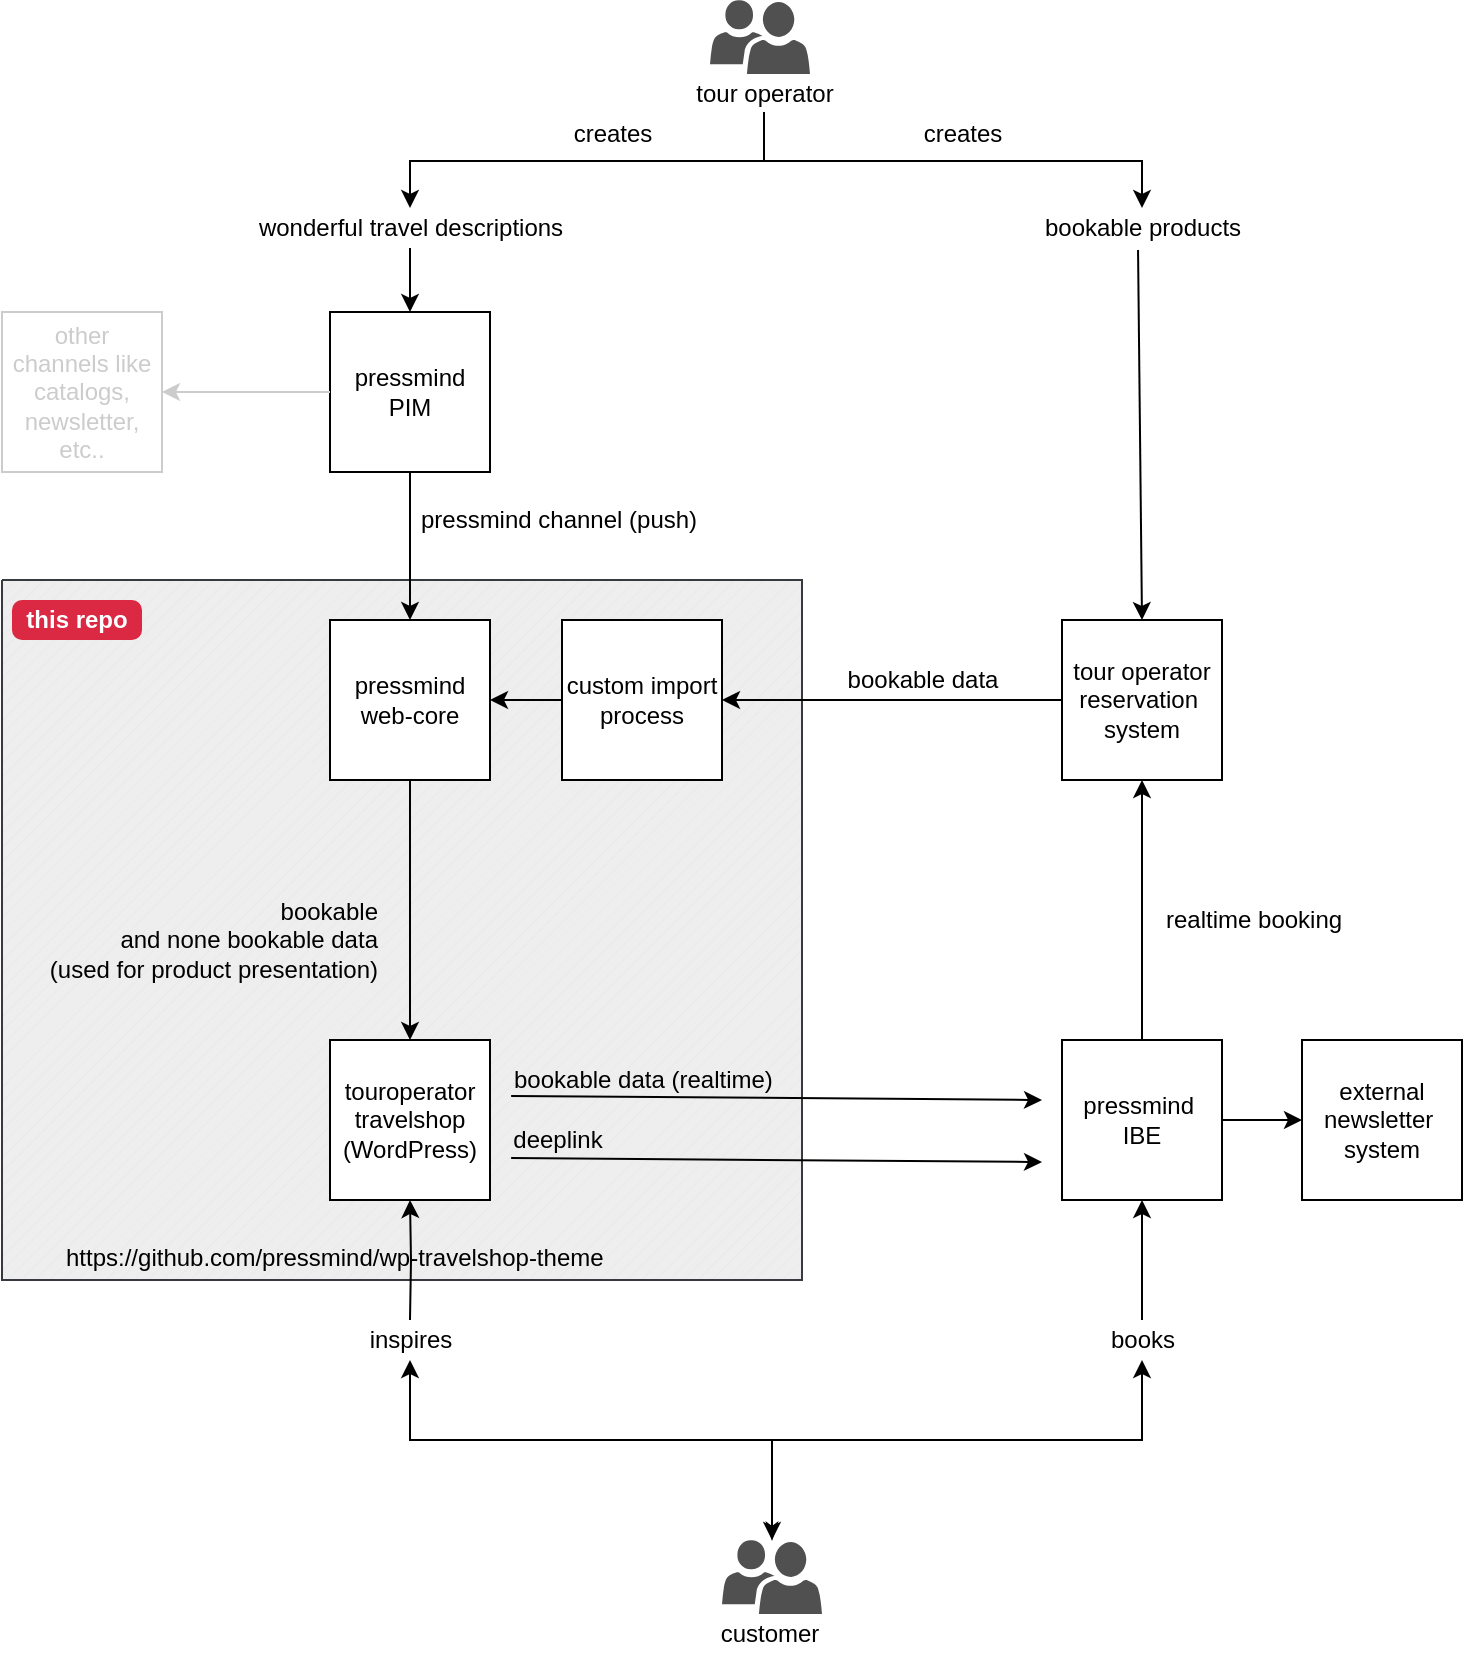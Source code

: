 <mxfile version="14.5.1" type="device"><diagram id="8alHltW25RJEVJUQ3hZO" name="Page-1"><mxGraphModel dx="1106" dy="997" grid="1" gridSize="10" guides="1" tooltips="1" connect="1" arrows="1" fold="1" page="1" pageScale="1" pageWidth="827" pageHeight="1169" math="0" shadow="0"><root><mxCell id="0"/><mxCell id="1" parent="0"/><mxCell id="x-bsae5Bd4LSXcBbeM6l-4" value="" style="verticalLabelPosition=bottom;verticalAlign=top;html=1;shape=mxgraph.basic.patternFillRect;fillStyle=diag;step=5;fillStrokeWidth=0.2;fillStrokeColor=#dddddd;fillColor=#eeeeee;strokeColor=#36393d;" parent="1" vertex="1"><mxGeometry x="60" y="460" width="400" height="350" as="geometry"/></mxCell><mxCell id="tJcewB6zyTgyc0e0xxYA-6" style="edgeStyle=orthogonalEdgeStyle;rounded=0;orthogonalLoop=1;jettySize=auto;html=1;" parent="1" source="tJcewB6zyTgyc0e0xxYA-1" target="tJcewB6zyTgyc0e0xxYA-2" edge="1"><mxGeometry relative="1" as="geometry"/></mxCell><mxCell id="tJcewB6zyTgyc0e0xxYA-1" value="pressmind&lt;br&gt;PIM" style="whiteSpace=wrap;html=1;aspect=fixed;" parent="1" vertex="1"><mxGeometry x="224" y="326" width="80" height="80" as="geometry"/></mxCell><mxCell id="tJcewB6zyTgyc0e0xxYA-2" value="pressmind&lt;br&gt;web-core" style="whiteSpace=wrap;html=1;aspect=fixed;" parent="1" vertex="1"><mxGeometry x="224" y="480" width="80" height="80" as="geometry"/></mxCell><mxCell id="tJcewB6zyTgyc0e0xxYA-5" style="edgeStyle=orthogonalEdgeStyle;rounded=0;orthogonalLoop=1;jettySize=auto;html=1;exitX=0;exitY=0.5;exitDx=0;exitDy=0;entryX=1;entryY=0.5;entryDx=0;entryDy=0;" parent="1" source="tJcewB6zyTgyc0e0xxYA-3" target="x-bsae5Bd4LSXcBbeM6l-1" edge="1"><mxGeometry relative="1" as="geometry"><Array as="points"><mxPoint x="510" y="520"/><mxPoint x="510" y="520"/></Array></mxGeometry></mxCell><mxCell id="tJcewB6zyTgyc0e0xxYA-3" value="tour operator&lt;br&gt;reservation&amp;nbsp;&lt;br&gt;system" style="whiteSpace=wrap;html=1;aspect=fixed;" parent="1" vertex="1"><mxGeometry x="590" y="480" width="80" height="80" as="geometry"/></mxCell><mxCell id="tJcewB6zyTgyc0e0xxYA-4" value="pressmind&amp;nbsp;&lt;br&gt;IBE" style="whiteSpace=wrap;html=1;aspect=fixed;" parent="1" vertex="1"><mxGeometry x="590" y="690" width="80" height="80" as="geometry"/></mxCell><mxCell id="tJcewB6zyTgyc0e0xxYA-8" value="" style="pointerEvents=1;shadow=0;dashed=0;html=1;strokeColor=none;labelPosition=center;verticalLabelPosition=bottom;verticalAlign=top;align=center;fillColor=#505050;shape=mxgraph.mscae.intune.user_group" parent="1" vertex="1"><mxGeometry x="420" y="940" width="50" height="37" as="geometry"/></mxCell><mxCell id="tJcewB6zyTgyc0e0xxYA-10" value="" style="pointerEvents=1;shadow=0;dashed=0;html=1;strokeColor=none;labelPosition=center;verticalLabelPosition=bottom;verticalAlign=top;align=center;fillColor=#505050;shape=mxgraph.mscae.intune.user_group" parent="1" vertex="1"><mxGeometry x="414" y="170" width="50" height="37" as="geometry"/></mxCell><mxCell id="tJcewB6zyTgyc0e0xxYA-11" value="touroperator travelshop&lt;br&gt;(WordPress)" style="whiteSpace=wrap;html=1;aspect=fixed;" parent="1" vertex="1"><mxGeometry x="224" y="690" width="80" height="80" as="geometry"/></mxCell><mxCell id="tJcewB6zyTgyc0e0xxYA-13" style="edgeStyle=orthogonalEdgeStyle;rounded=0;orthogonalLoop=1;jettySize=auto;html=1;entryX=0.5;entryY=0;entryDx=0;entryDy=0;exitX=0.5;exitY=1;exitDx=0;exitDy=0;" parent="1" source="tJcewB6zyTgyc0e0xxYA-2" target="tJcewB6zyTgyc0e0xxYA-11" edge="1"><mxGeometry relative="1" as="geometry"><mxPoint x="260" y="580" as="sourcePoint"/><mxPoint x="274" y="500" as="targetPoint"/></mxGeometry></mxCell><mxCell id="tJcewB6zyTgyc0e0xxYA-14" value="deeplink" style="text;html=1;strokeColor=none;fillColor=none;align=center;verticalAlign=middle;whiteSpace=wrap;rounded=0;" parent="1" vertex="1"><mxGeometry x="318" y="730" width="40" height="20" as="geometry"/></mxCell><mxCell id="tJcewB6zyTgyc0e0xxYA-15" value="bookable &lt;br&gt;and none bookable data&lt;br&gt;(used for product presentation)" style="text;html=1;strokeColor=none;fillColor=none;align=right;verticalAlign=middle;whiteSpace=wrap;rounded=0;" parent="1" vertex="1"><mxGeometry x="60" y="630" width="190" height="20" as="geometry"/></mxCell><mxCell id="tJcewB6zyTgyc0e0xxYA-16" value="bookable data (realtime)" style="text;html=1;strokeColor=none;fillColor=none;align=left;verticalAlign=middle;whiteSpace=wrap;rounded=0;" parent="1" vertex="1"><mxGeometry x="314" y="700" width="190" height="20" as="geometry"/></mxCell><mxCell id="tJcewB6zyTgyc0e0xxYA-18" style="edgeStyle=orthogonalEdgeStyle;rounded=0;orthogonalLoop=1;jettySize=auto;html=1;exitX=0.5;exitY=0;exitDx=0;exitDy=0;entryX=0.5;entryY=1;entryDx=0;entryDy=0;startArrow=none;startFill=0;" parent="1" source="tJcewB6zyTgyc0e0xxYA-4" target="tJcewB6zyTgyc0e0xxYA-3" edge="1"><mxGeometry relative="1" as="geometry"><mxPoint x="564" y="680" as="sourcePoint"/><mxPoint x="670" y="680" as="targetPoint"/></mxGeometry></mxCell><mxCell id="tJcewB6zyTgyc0e0xxYA-19" value="realtime booking" style="text;html=1;strokeColor=none;fillColor=none;align=left;verticalAlign=middle;whiteSpace=wrap;rounded=0;" parent="1" vertex="1"><mxGeometry x="640" y="620" width="110" height="20" as="geometry"/></mxCell><mxCell id="tJcewB6zyTgyc0e0xxYA-20" value="customer" style="text;html=1;strokeColor=none;fillColor=none;align=center;verticalAlign=middle;whiteSpace=wrap;rounded=0;" parent="1" vertex="1"><mxGeometry x="424" y="977" width="40" height="20" as="geometry"/></mxCell><mxCell id="tJcewB6zyTgyc0e0xxYA-22" value="bookable data" style="text;html=1;align=center;verticalAlign=middle;resizable=0;points=[];autosize=1;" parent="1" vertex="1"><mxGeometry x="475" y="500" width="90" height="20" as="geometry"/></mxCell><mxCell id="tJcewB6zyTgyc0e0xxYA-25" value="wonderful travel descriptions" style="text;html=1;align=center;verticalAlign=middle;resizable=0;points=[];autosize=1;" parent="1" vertex="1"><mxGeometry x="179" y="274" width="170" height="20" as="geometry"/></mxCell><mxCell id="tJcewB6zyTgyc0e0xxYA-26" value="bookable products" style="text;html=1;align=center;verticalAlign=middle;resizable=0;points=[];autosize=1;" parent="1" vertex="1"><mxGeometry x="575" y="274" width="110" height="20" as="geometry"/></mxCell><mxCell id="tJcewB6zyTgyc0e0xxYA-27" value="&lt;span&gt;tour operator&lt;/span&gt;" style="text;html=1;align=center;verticalAlign=middle;resizable=0;points=[];autosize=1;" parent="1" vertex="1"><mxGeometry x="401" y="207" width="80" height="20" as="geometry"/></mxCell><mxCell id="tJcewB6zyTgyc0e0xxYA-28" style="edgeStyle=orthogonalEdgeStyle;rounded=0;orthogonalLoop=1;jettySize=auto;html=1;exitX=0.5;exitY=0.95;exitDx=0;exitDy=0;exitPerimeter=0;" parent="1" source="tJcewB6zyTgyc0e0xxYA-27" target="tJcewB6zyTgyc0e0xxYA-25" edge="1"><mxGeometry relative="1" as="geometry"><mxPoint x="600" y="364" as="sourcePoint"/><mxPoint x="314" y="364" as="targetPoint"/></mxGeometry></mxCell><mxCell id="tJcewB6zyTgyc0e0xxYA-30" style="edgeStyle=orthogonalEdgeStyle;rounded=0;orthogonalLoop=1;jettySize=auto;html=1;exitX=0.5;exitY=1.05;exitDx=0;exitDy=0;exitPerimeter=0;" parent="1" source="tJcewB6zyTgyc0e0xxYA-27" target="tJcewB6zyTgyc0e0xxYA-26" edge="1"><mxGeometry relative="1" as="geometry"><mxPoint x="451" y="236" as="sourcePoint"/><mxPoint x="284" y="284" as="targetPoint"/></mxGeometry></mxCell><mxCell id="tJcewB6zyTgyc0e0xxYA-32" value="pressmind channel (push)" style="text;html=1;align=center;verticalAlign=middle;resizable=0;points=[];autosize=1;" parent="1" vertex="1"><mxGeometry x="263" y="420" width="150" height="20" as="geometry"/></mxCell><mxCell id="tJcewB6zyTgyc0e0xxYA-34" value="creates" style="text;html=1;align=center;verticalAlign=middle;resizable=0;points=[];autosize=1;" parent="1" vertex="1"><mxGeometry x="340" y="227" width="50" height="20" as="geometry"/></mxCell><mxCell id="tJcewB6zyTgyc0e0xxYA-35" value="creates" style="text;html=1;align=center;verticalAlign=middle;resizable=0;points=[];autosize=1;" parent="1" vertex="1"><mxGeometry x="515" y="227" width="50" height="20" as="geometry"/></mxCell><mxCell id="tJcewB6zyTgyc0e0xxYA-36" style="edgeStyle=orthogonalEdgeStyle;rounded=0;orthogonalLoop=1;jettySize=auto;html=1;exitX=0.5;exitY=0;exitDx=0;exitDy=0;exitPerimeter=0;startArrow=classic;startFill=1;" parent="1" source="tJcewB6zyTgyc0e0xxYA-8" edge="1"><mxGeometry relative="1" as="geometry"><mxPoint x="451" y="341" as="sourcePoint"/><mxPoint x="264" y="850" as="targetPoint"/><Array as="points"><mxPoint x="445" y="890"/><mxPoint x="264" y="890"/></Array></mxGeometry></mxCell><mxCell id="tJcewB6zyTgyc0e0xxYA-37" style="edgeStyle=orthogonalEdgeStyle;rounded=0;orthogonalLoop=1;jettySize=auto;html=1;exitX=0.5;exitY=0;exitDx=0;exitDy=0;exitPerimeter=0;startArrow=classicThin;startFill=1;" parent="1" source="tJcewB6zyTgyc0e0xxYA-8" edge="1"><mxGeometry relative="1" as="geometry"><mxPoint x="354" y="889" as="sourcePoint"/><mxPoint x="630" y="850" as="targetPoint"/><Array as="points"><mxPoint x="445" y="890"/><mxPoint x="630" y="890"/></Array></mxGeometry></mxCell><mxCell id="tJcewB6zyTgyc0e0xxYA-38" value="inspires" style="text;html=1;align=center;verticalAlign=middle;resizable=0;points=[];autosize=1;" parent="1" vertex="1"><mxGeometry x="234" y="830" width="60" height="20" as="geometry"/></mxCell><mxCell id="tJcewB6zyTgyc0e0xxYA-39" value="books" style="text;html=1;align=center;verticalAlign=middle;resizable=0;points=[];autosize=1;" parent="1" vertex="1"><mxGeometry x="605" y="830" width="50" height="20" as="geometry"/></mxCell><mxCell id="tJcewB6zyTgyc0e0xxYA-40" style="edgeStyle=orthogonalEdgeStyle;rounded=0;orthogonalLoop=1;jettySize=auto;html=1;entryX=0.5;entryY=1;entryDx=0;entryDy=0;" parent="1" target="tJcewB6zyTgyc0e0xxYA-11" edge="1"><mxGeometry relative="1" as="geometry"><mxPoint x="264" y="830" as="sourcePoint"/><mxPoint x="274" y="810" as="targetPoint"/></mxGeometry></mxCell><mxCell id="tJcewB6zyTgyc0e0xxYA-41" style="edgeStyle=orthogonalEdgeStyle;rounded=0;orthogonalLoop=1;jettySize=auto;html=1;entryX=0.5;entryY=1;entryDx=0;entryDy=0;exitX=0.5;exitY=0;exitDx=0;exitDy=0;exitPerimeter=0;" parent="1" source="tJcewB6zyTgyc0e0xxYA-39" target="tJcewB6zyTgyc0e0xxYA-4" edge="1"><mxGeometry relative="1" as="geometry"><mxPoint x="629.76" y="810" as="sourcePoint"/><mxPoint x="629.76" y="790" as="targetPoint"/><Array as="points"/></mxGeometry></mxCell><mxCell id="tJcewB6zyTgyc0e0xxYA-48" value="" style="endArrow=classic;html=1;entryX=0.5;entryY=0;entryDx=0;entryDy=0;" parent="1" source="tJcewB6zyTgyc0e0xxYA-25" target="tJcewB6zyTgyc0e0xxYA-1" edge="1"><mxGeometry width="50" height="50" relative="1" as="geometry"><mxPoint x="263.83" y="296" as="sourcePoint"/><mxPoint x="263.83" y="316" as="targetPoint"/></mxGeometry></mxCell><mxCell id="tJcewB6zyTgyc0e0xxYA-49" value="" style="endArrow=classic;html=1;entryX=0.5;entryY=0;entryDx=0;entryDy=0;exitX=0.482;exitY=1.05;exitDx=0;exitDy=0;exitPerimeter=0;" parent="1" source="tJcewB6zyTgyc0e0xxYA-26" target="tJcewB6zyTgyc0e0xxYA-3" edge="1"><mxGeometry width="50" height="50" relative="1" as="geometry"><mxPoint x="629.83" y="328" as="sourcePoint"/><mxPoint x="629.83" y="360" as="targetPoint"/></mxGeometry></mxCell><mxCell id="tJcewB6zyTgyc0e0xxYA-50" value="external&lt;br&gt;newsletter&amp;nbsp;&lt;br&gt;system" style="whiteSpace=wrap;html=1;aspect=fixed;" parent="1" vertex="1"><mxGeometry x="710" y="690" width="80" height="80" as="geometry"/></mxCell><mxCell id="x-bsae5Bd4LSXcBbeM6l-3" value="" style="edgeStyle=orthogonalEdgeStyle;rounded=0;orthogonalLoop=1;jettySize=auto;html=1;" parent="1" source="x-bsae5Bd4LSXcBbeM6l-1" target="tJcewB6zyTgyc0e0xxYA-2" edge="1"><mxGeometry relative="1" as="geometry"/></mxCell><mxCell id="x-bsae5Bd4LSXcBbeM6l-1" value="custom import&lt;br&gt;process" style="whiteSpace=wrap;html=1;aspect=fixed;" parent="1" vertex="1"><mxGeometry x="340" y="480" width="80" height="80" as="geometry"/></mxCell><mxCell id="x-bsae5Bd4LSXcBbeM6l-17" value="other channels like&lt;br&gt;catalogs, newsletter, etc.." style="whiteSpace=wrap;html=1;aspect=fixed;strokeColor=#CCCCCC;fontColor=#CCCCCC;" parent="1" vertex="1"><mxGeometry x="60" y="326" width="80" height="80" as="geometry"/></mxCell><mxCell id="x-bsae5Bd4LSXcBbeM6l-18" value="" style="endArrow=classic;html=1;entryX=1;entryY=0.5;entryDx=0;entryDy=0;exitX=0;exitY=0.5;exitDx=0;exitDy=0;strokeColor=#CCCCCC;" parent="1" source="tJcewB6zyTgyc0e0xxYA-1" target="x-bsae5Bd4LSXcBbeM6l-17" edge="1"><mxGeometry width="50" height="50" relative="1" as="geometry"><mxPoint x="274" y="304" as="sourcePoint"/><mxPoint x="274" y="336" as="targetPoint"/></mxGeometry></mxCell><mxCell id="x-bsae5Bd4LSXcBbeM6l-19" value="this repo" style="html=1;shadow=0;dashed=0;shape=mxgraph.bootstrap.rrect;rSize=5;strokeColor=none;strokeWidth=1;fillColor=#DB2843;fontColor=#FFFFFF;whiteSpace=wrap;align=center;verticalAlign=middle;spacingLeft=0;fontStyle=1;fontSize=12;spacing=5;" parent="1" vertex="1"><mxGeometry x="65" y="470" width="65" height="20" as="geometry"/></mxCell><mxCell id="x-bsae5Bd4LSXcBbeM6l-25" value="" style="endArrow=classic;html=1;fontSize=12;fontColor=#CCCCCC;exitX=0.648;exitY=0.709;exitDx=0;exitDy=0;exitPerimeter=0;" parent="1" edge="1"><mxGeometry width="50" height="50" relative="1" as="geometry"><mxPoint x="314.56" y="717.97" as="sourcePoint"/><mxPoint x="580" y="720" as="targetPoint"/></mxGeometry></mxCell><mxCell id="x-bsae5Bd4LSXcBbeM6l-26" value="" style="endArrow=classic;html=1;fontSize=12;fontColor=#CCCCCC;exitX=0.648;exitY=0.709;exitDx=0;exitDy=0;exitPerimeter=0;" parent="1" edge="1"><mxGeometry width="50" height="50" relative="1" as="geometry"><mxPoint x="314.56" y="748.99" as="sourcePoint"/><mxPoint x="580" y="751" as="targetPoint"/></mxGeometry></mxCell><mxCell id="x-bsae5Bd4LSXcBbeM6l-27" value="" style="endArrow=classic;html=1;fontSize=12;fontColor=#CCCCCC;exitX=1;exitY=0.5;exitDx=0;exitDy=0;entryX=0;entryY=0.5;entryDx=0;entryDy=0;" parent="1" source="tJcewB6zyTgyc0e0xxYA-4" target="tJcewB6zyTgyc0e0xxYA-50" edge="1"><mxGeometry width="50" height="50" relative="1" as="geometry"><mxPoint x="324.56" y="727.97" as="sourcePoint"/><mxPoint x="590" y="730" as="targetPoint"/></mxGeometry></mxCell><mxCell id="x-bsae5Bd4LSXcBbeM6l-28" value="" style="shape=image;html=1;verticalAlign=top;verticalLabelPosition=bottom;labelBackgroundColor=#ffffff;imageAspect=0;aspect=fixed;image=https://cdn1.iconfinder.com/data/icons/logotypes/32/github-128.png;strokeColor=#CCCCCC;fontSize=12;fontColor=#CCCCCC;align=center;" parent="1" vertex="1"><mxGeometry x="65" y="785" width="20" height="20" as="geometry"/></mxCell><UserObject label="https://github.com/pressmind/wp-travelshop-theme" link="https://github.com/pressmind/wp-travelshop-theme" id="x-bsae5Bd4LSXcBbeM6l-29"><mxCell style="text;whiteSpace=wrap;html=1;fontSize=12;" parent="1" vertex="1"><mxGeometry x="90" y="785" width="290" height="30" as="geometry"/></mxCell></UserObject></root></mxGraphModel></diagram></mxfile>